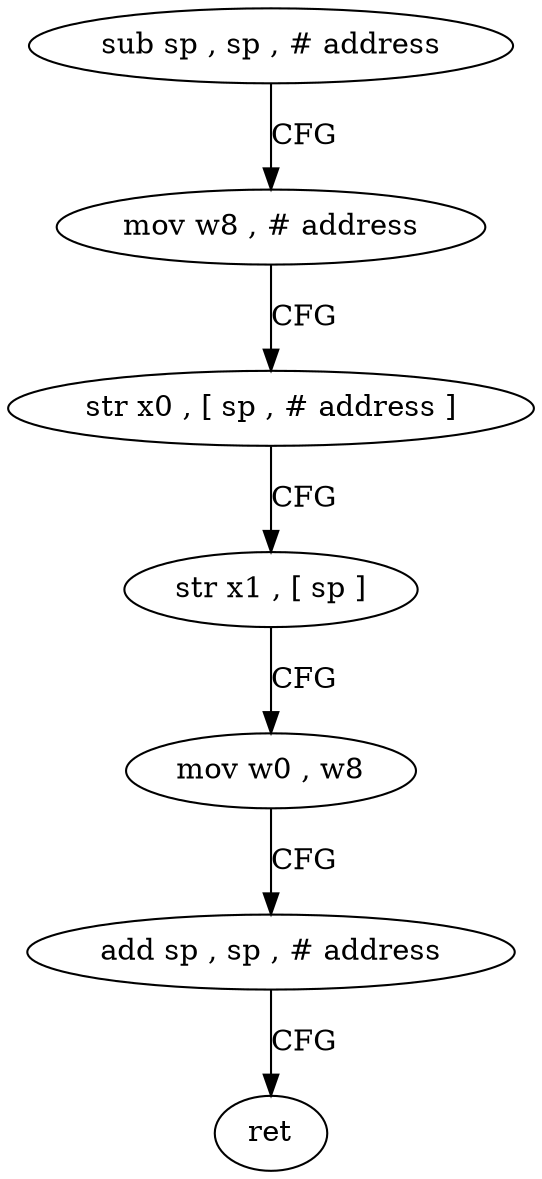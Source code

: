 digraph "func" {
"4311352" [label = "sub sp , sp , # address" ]
"4311356" [label = "mov w8 , # address" ]
"4311360" [label = "str x0 , [ sp , # address ]" ]
"4311364" [label = "str x1 , [ sp ]" ]
"4311368" [label = "mov w0 , w8" ]
"4311372" [label = "add sp , sp , # address" ]
"4311376" [label = "ret" ]
"4311352" -> "4311356" [ label = "CFG" ]
"4311356" -> "4311360" [ label = "CFG" ]
"4311360" -> "4311364" [ label = "CFG" ]
"4311364" -> "4311368" [ label = "CFG" ]
"4311368" -> "4311372" [ label = "CFG" ]
"4311372" -> "4311376" [ label = "CFG" ]
}
